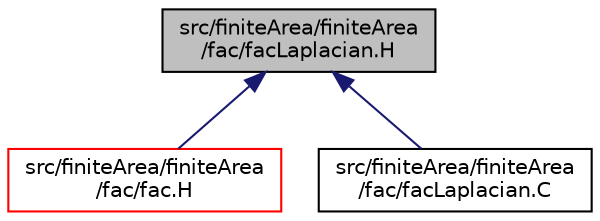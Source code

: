 digraph "src/finiteArea/finiteArea/fac/facLaplacian.H"
{
  bgcolor="transparent";
  edge [fontname="Helvetica",fontsize="10",labelfontname="Helvetica",labelfontsize="10"];
  node [fontname="Helvetica",fontsize="10",shape=record];
  Node1 [label="src/finiteArea/finiteArea\l/fac/facLaplacian.H",height=0.2,width=0.4,color="black", fillcolor="grey75", style="filled" fontcolor="black"];
  Node1 -> Node2 [dir="back",color="midnightblue",fontsize="10",style="solid",fontname="Helvetica"];
  Node2 [label="src/finiteArea/finiteArea\l/fac/fac.H",height=0.2,width=0.4,color="red",URL="$fac_8H.html",tooltip="Namespace of functions to calculate explicit derivatives. "];
  Node1 -> Node3 [dir="back",color="midnightblue",fontsize="10",style="solid",fontname="Helvetica"];
  Node3 [label="src/finiteArea/finiteArea\l/fac/facLaplacian.C",height=0.2,width=0.4,color="black",URL="$facLaplacian_8C.html"];
}
